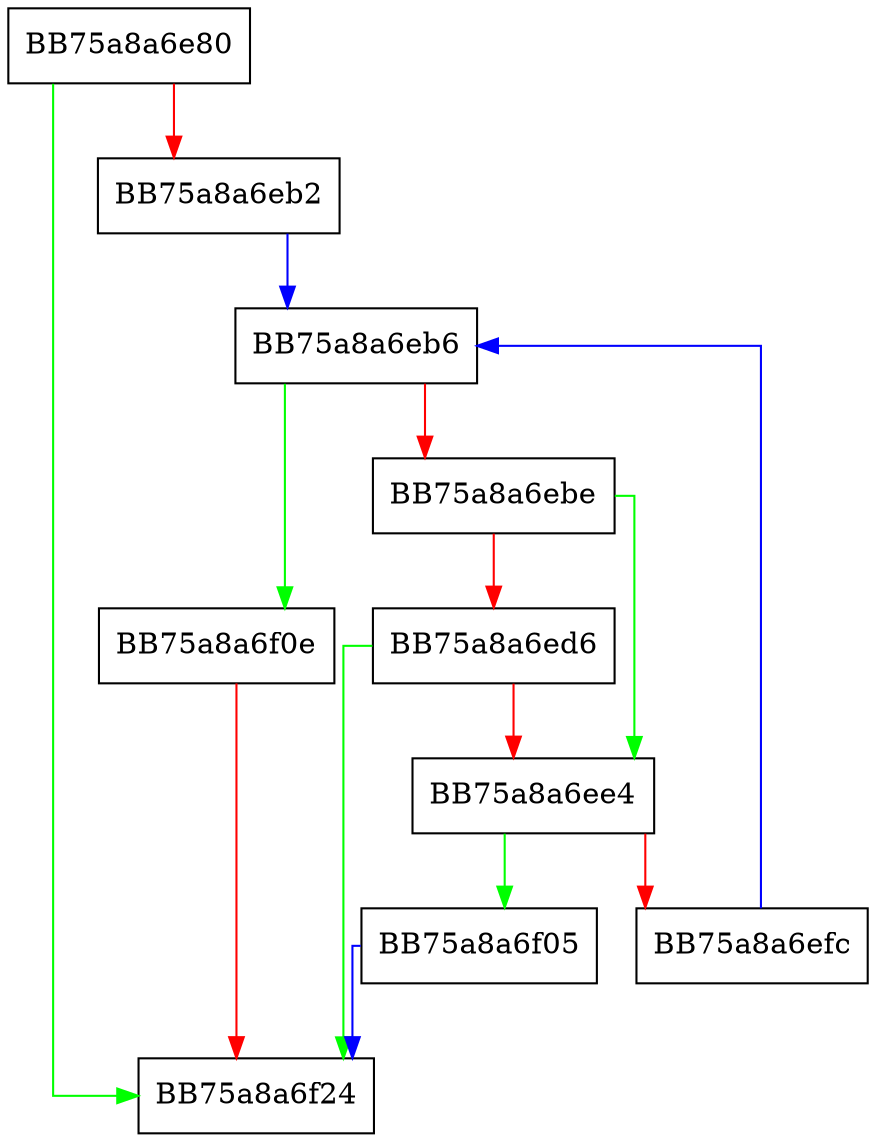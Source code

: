 digraph OverrideThreatNotFoundError {
  node [shape="box"];
  graph [splines=ortho];
  BB75a8a6e80 -> BB75a8a6f24 [color="green"];
  BB75a8a6e80 -> BB75a8a6eb2 [color="red"];
  BB75a8a6eb2 -> BB75a8a6eb6 [color="blue"];
  BB75a8a6eb6 -> BB75a8a6f0e [color="green"];
  BB75a8a6eb6 -> BB75a8a6ebe [color="red"];
  BB75a8a6ebe -> BB75a8a6ee4 [color="green"];
  BB75a8a6ebe -> BB75a8a6ed6 [color="red"];
  BB75a8a6ed6 -> BB75a8a6f24 [color="green"];
  BB75a8a6ed6 -> BB75a8a6ee4 [color="red"];
  BB75a8a6ee4 -> BB75a8a6f05 [color="green"];
  BB75a8a6ee4 -> BB75a8a6efc [color="red"];
  BB75a8a6efc -> BB75a8a6eb6 [color="blue"];
  BB75a8a6f05 -> BB75a8a6f24 [color="blue"];
  BB75a8a6f0e -> BB75a8a6f24 [color="red"];
}